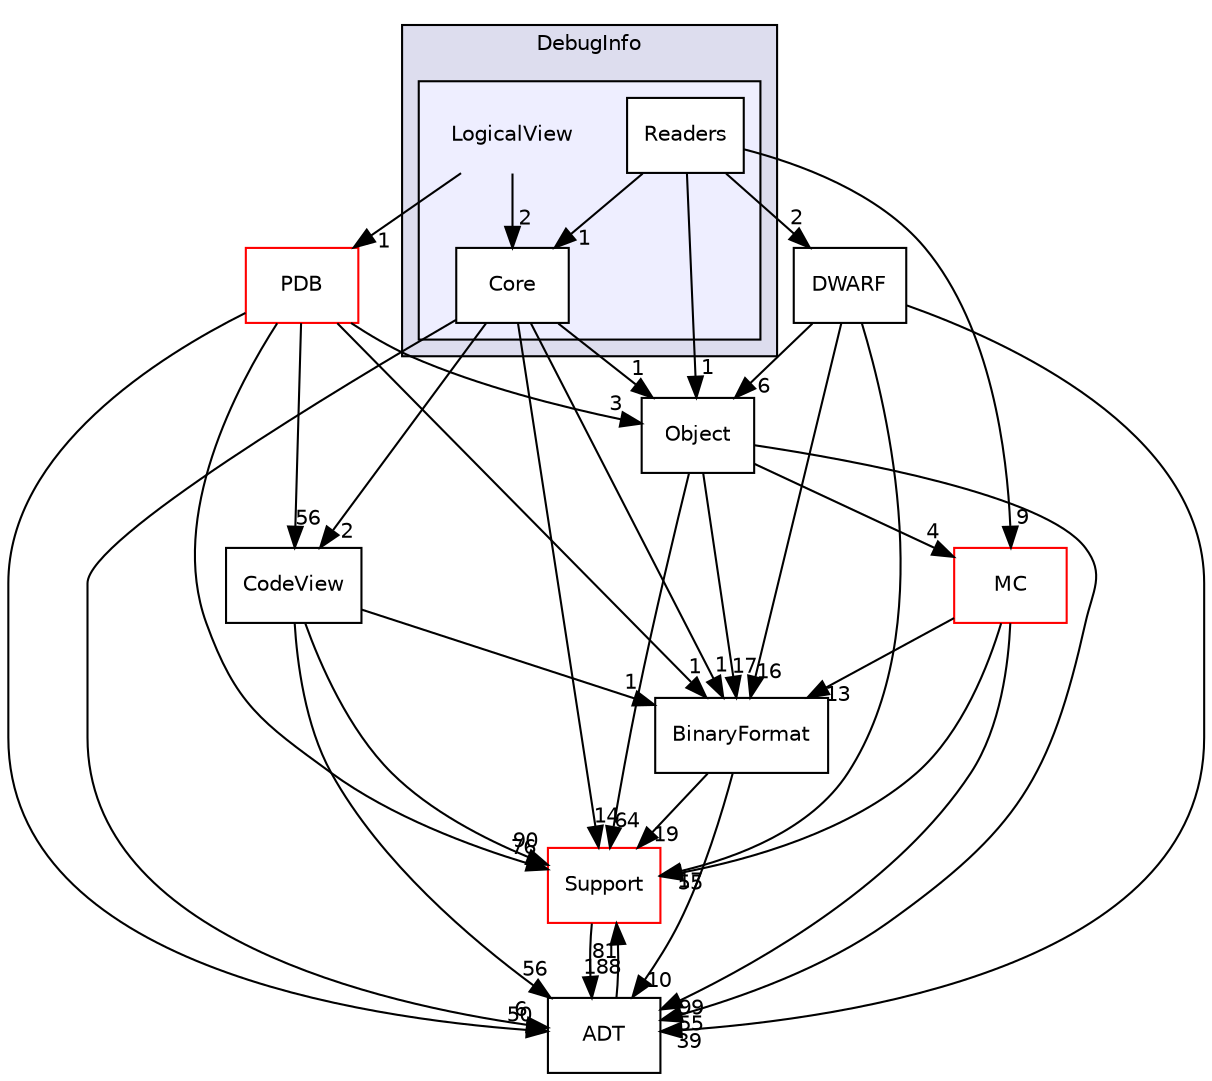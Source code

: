 digraph "include/llvm/DebugInfo/LogicalView" {
  bgcolor=transparent;
  compound=true
  node [ fontsize="10", fontname="Helvetica"];
  edge [ labelfontsize="10", labelfontname="Helvetica"];
  subgraph clusterdir_fc2cd323963d6c4db27150ccf17ad26a {
    graph [ bgcolor="#ddddee", pencolor="black", label="DebugInfo" fontname="Helvetica", fontsize="10", URL="dir_fc2cd323963d6c4db27150ccf17ad26a.html"]
  subgraph clusterdir_101ccf94e70df71c4d8d8d0d648150c3 {
    graph [ bgcolor="#eeeeff", pencolor="black", label="" URL="dir_101ccf94e70df71c4d8d8d0d648150c3.html"];
    dir_101ccf94e70df71c4d8d8d0d648150c3 [shape=plaintext label="LogicalView"];
    dir_d3267dcfd103073dc20e9fe3a300d732 [shape=box label="Core" color="black" fillcolor="white" style="filled" URL="dir_d3267dcfd103073dc20e9fe3a300d732.html"];
    dir_d66b95e0a03db1033a09281a0302a3d7 [shape=box label="Readers" color="black" fillcolor="white" style="filled" URL="dir_d66b95e0a03db1033a09281a0302a3d7.html"];
  }
  }
  dir_b21276aa901501839874154d4047f901 [shape=box label="Object" URL="dir_b21276aa901501839874154d4047f901.html"];
  dir_d6562760f68171f98e868e87aabab86b [shape=box label="DWARF" URL="dir_d6562760f68171f98e868e87aabab86b.html"];
  dir_3c463fb0a03f5ca9e2abd53334bc8356 [shape=box label="MC" color="red" URL="dir_3c463fb0a03f5ca9e2abd53334bc8356.html"];
  dir_ae1e398ac700924fa434b51c248a5531 [shape=box label="Support" color="red" URL="dir_ae1e398ac700924fa434b51c248a5531.html"];
  dir_32453792af2ba70c54e3ccae3a790d1b [shape=box label="ADT" URL="dir_32453792af2ba70c54e3ccae3a790d1b.html"];
  dir_517813d003cf5f8a9c7902976140e3c9 [shape=box label="PDB" color="red" URL="dir_517813d003cf5f8a9c7902976140e3c9.html"];
  dir_9d501704383c1e44b20a16840092724c [shape=box label="CodeView" URL="dir_9d501704383c1e44b20a16840092724c.html"];
  dir_76bc56fc1555430657f301d4de3959f5 [shape=box label="BinaryFormat" URL="dir_76bc56fc1555430657f301d4de3959f5.html"];
  dir_b21276aa901501839874154d4047f901->dir_3c463fb0a03f5ca9e2abd53334bc8356 [headlabel="4", labeldistance=1.5 headhref="dir_000023_000281.html"];
  dir_b21276aa901501839874154d4047f901->dir_ae1e398ac700924fa434b51c248a5531 [headlabel="64", labeldistance=1.5 headhref="dir_000023_000011.html"];
  dir_b21276aa901501839874154d4047f901->dir_32453792af2ba70c54e3ccae3a790d1b [headlabel="55", labeldistance=1.5 headhref="dir_000023_000007.html"];
  dir_b21276aa901501839874154d4047f901->dir_76bc56fc1555430657f301d4de3959f5 [headlabel="17", labeldistance=1.5 headhref="dir_000023_000020.html"];
  dir_101ccf94e70df71c4d8d8d0d648150c3->dir_d3267dcfd103073dc20e9fe3a300d732 [headlabel="2", labeldistance=1.5 headhref="dir_000254_000255.html"];
  dir_101ccf94e70df71c4d8d8d0d648150c3->dir_517813d003cf5f8a9c7902976140e3c9 [headlabel="1", labeldistance=1.5 headhref="dir_000254_000250.html"];
  dir_d6562760f68171f98e868e87aabab86b->dir_b21276aa901501839874154d4047f901 [headlabel="6", labeldistance=1.5 headhref="dir_000252_000023.html"];
  dir_d6562760f68171f98e868e87aabab86b->dir_ae1e398ac700924fa434b51c248a5531 [headlabel="17", labeldistance=1.5 headhref="dir_000252_000011.html"];
  dir_d6562760f68171f98e868e87aabab86b->dir_32453792af2ba70c54e3ccae3a790d1b [headlabel="39", labeldistance=1.5 headhref="dir_000252_000007.html"];
  dir_d6562760f68171f98e868e87aabab86b->dir_76bc56fc1555430657f301d4de3959f5 [headlabel="16", labeldistance=1.5 headhref="dir_000252_000020.html"];
  dir_3c463fb0a03f5ca9e2abd53334bc8356->dir_ae1e398ac700924fa434b51c248a5531 [headlabel="55", labeldistance=1.5 headhref="dir_000281_000011.html"];
  dir_3c463fb0a03f5ca9e2abd53334bc8356->dir_32453792af2ba70c54e3ccae3a790d1b [headlabel="99", labeldistance=1.5 headhref="dir_000281_000007.html"];
  dir_3c463fb0a03f5ca9e2abd53334bc8356->dir_76bc56fc1555430657f301d4de3959f5 [headlabel="13", labeldistance=1.5 headhref="dir_000281_000020.html"];
  dir_ae1e398ac700924fa434b51c248a5531->dir_32453792af2ba70c54e3ccae3a790d1b [headlabel="188", labeldistance=1.5 headhref="dir_000011_000007.html"];
  dir_d3267dcfd103073dc20e9fe3a300d732->dir_b21276aa901501839874154d4047f901 [headlabel="1", labeldistance=1.5 headhref="dir_000255_000023.html"];
  dir_d3267dcfd103073dc20e9fe3a300d732->dir_ae1e398ac700924fa434b51c248a5531 [headlabel="14", labeldistance=1.5 headhref="dir_000255_000011.html"];
  dir_d3267dcfd103073dc20e9fe3a300d732->dir_32453792af2ba70c54e3ccae3a790d1b [headlabel="6", labeldistance=1.5 headhref="dir_000255_000007.html"];
  dir_d3267dcfd103073dc20e9fe3a300d732->dir_9d501704383c1e44b20a16840092724c [headlabel="2", labeldistance=1.5 headhref="dir_000255_000249.html"];
  dir_d3267dcfd103073dc20e9fe3a300d732->dir_76bc56fc1555430657f301d4de3959f5 [headlabel="1", labeldistance=1.5 headhref="dir_000255_000020.html"];
  dir_32453792af2ba70c54e3ccae3a790d1b->dir_ae1e398ac700924fa434b51c248a5531 [headlabel="81", labeldistance=1.5 headhref="dir_000007_000011.html"];
  dir_d66b95e0a03db1033a09281a0302a3d7->dir_b21276aa901501839874154d4047f901 [headlabel="1", labeldistance=1.5 headhref="dir_000256_000023.html"];
  dir_d66b95e0a03db1033a09281a0302a3d7->dir_d6562760f68171f98e868e87aabab86b [headlabel="2", labeldistance=1.5 headhref="dir_000256_000252.html"];
  dir_d66b95e0a03db1033a09281a0302a3d7->dir_3c463fb0a03f5ca9e2abd53334bc8356 [headlabel="9", labeldistance=1.5 headhref="dir_000256_000281.html"];
  dir_d66b95e0a03db1033a09281a0302a3d7->dir_d3267dcfd103073dc20e9fe3a300d732 [headlabel="1", labeldistance=1.5 headhref="dir_000256_000255.html"];
  dir_517813d003cf5f8a9c7902976140e3c9->dir_b21276aa901501839874154d4047f901 [headlabel="3", labeldistance=1.5 headhref="dir_000250_000023.html"];
  dir_517813d003cf5f8a9c7902976140e3c9->dir_ae1e398ac700924fa434b51c248a5531 [headlabel="76", labeldistance=1.5 headhref="dir_000250_000011.html"];
  dir_517813d003cf5f8a9c7902976140e3c9->dir_32453792af2ba70c54e3ccae3a790d1b [headlabel="50", labeldistance=1.5 headhref="dir_000250_000007.html"];
  dir_517813d003cf5f8a9c7902976140e3c9->dir_9d501704383c1e44b20a16840092724c [headlabel="56", labeldistance=1.5 headhref="dir_000250_000249.html"];
  dir_517813d003cf5f8a9c7902976140e3c9->dir_76bc56fc1555430657f301d4de3959f5 [headlabel="1", labeldistance=1.5 headhref="dir_000250_000020.html"];
  dir_9d501704383c1e44b20a16840092724c->dir_ae1e398ac700924fa434b51c248a5531 [headlabel="90", labeldistance=1.5 headhref="dir_000249_000011.html"];
  dir_9d501704383c1e44b20a16840092724c->dir_32453792af2ba70c54e3ccae3a790d1b [headlabel="56", labeldistance=1.5 headhref="dir_000249_000007.html"];
  dir_9d501704383c1e44b20a16840092724c->dir_76bc56fc1555430657f301d4de3959f5 [headlabel="1", labeldistance=1.5 headhref="dir_000249_000020.html"];
  dir_76bc56fc1555430657f301d4de3959f5->dir_ae1e398ac700924fa434b51c248a5531 [headlabel="19", labeldistance=1.5 headhref="dir_000020_000011.html"];
  dir_76bc56fc1555430657f301d4de3959f5->dir_32453792af2ba70c54e3ccae3a790d1b [headlabel="10", labeldistance=1.5 headhref="dir_000020_000007.html"];
}
